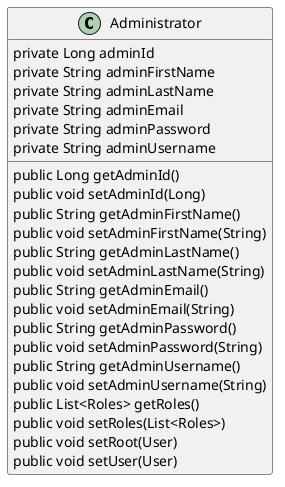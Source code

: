 @startuml
skinparam classAttributeIconSize 0
class Administrator {
    private Long adminId
    private String adminFirstName
    private String adminLastName
    private String adminEmail
    private String adminPassword
    private String adminUsername
    public Long getAdminId()
    public void setAdminId(Long)
    public String getAdminFirstName()
    public void setAdminFirstName(String)
    public String getAdminLastName()
    public void setAdminLastName(String)
    public String getAdminEmail()
    public void setAdminEmail(String)
    public String getAdminPassword()
    public void setAdminPassword(String)
    public String getAdminUsername()
    public void setAdminUsername(String)
    public List<Roles> getRoles()
    public void setRoles(List<Roles>)
    public void setRoot(User)
    public void setUser(User)
}
@enduml
